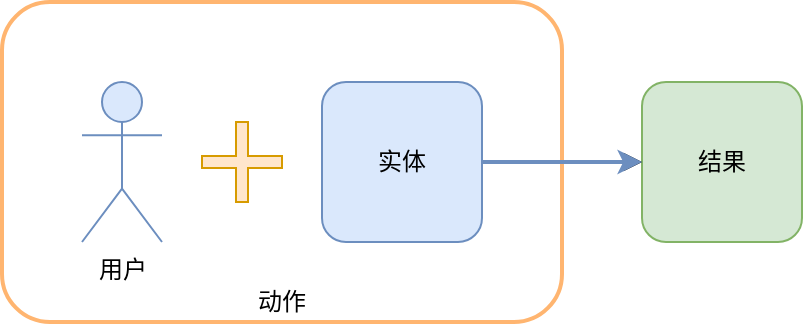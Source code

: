<mxfile version="13.7.3" type="device"><diagram id="8zBXiYvkh9MVPiRycsXR" name="第 1 页"><mxGraphModel dx="1086" dy="806" grid="1" gridSize="10" guides="1" tooltips="1" connect="1" arrows="1" fold="1" page="1" pageScale="1" pageWidth="827" pageHeight="1169" math="0" shadow="0"><root><mxCell id="0"/><mxCell id="1" parent="0"/><mxCell id="Dux-hupSUOvspBRaVIhG-21" value="" style="group" vertex="1" connectable="0" parent="1"><mxGeometry x="130" y="200" width="400" height="160" as="geometry"/></mxCell><mxCell id="Dux-hupSUOvspBRaVIhG-8" value="" style="rounded=1;whiteSpace=wrap;html=1;strokeWidth=2;strokeColor=#FFB570;" vertex="1" parent="Dux-hupSUOvspBRaVIhG-21"><mxGeometry width="280" height="160" as="geometry"/></mxCell><mxCell id="Dux-hupSUOvspBRaVIhG-2" value="用户" style="shape=umlActor;verticalLabelPosition=bottom;verticalAlign=top;html=1;outlineConnect=0;fillColor=#dae8fc;strokeColor=#6c8ebf;" vertex="1" parent="Dux-hupSUOvspBRaVIhG-21"><mxGeometry x="40" y="40" width="40" height="80" as="geometry"/></mxCell><mxCell id="Dux-hupSUOvspBRaVIhG-3" value="实体" style="rounded=1;whiteSpace=wrap;html=1;fillColor=#dae8fc;strokeColor=#6c8ebf;" vertex="1" parent="Dux-hupSUOvspBRaVIhG-21"><mxGeometry x="160" y="40" width="80" height="80" as="geometry"/></mxCell><mxCell id="Dux-hupSUOvspBRaVIhG-6" value="结果" style="rounded=1;whiteSpace=wrap;html=1;fillColor=#d5e8d4;strokeColor=#82b366;" vertex="1" parent="Dux-hupSUOvspBRaVIhG-21"><mxGeometry x="320" y="40" width="80" height="80" as="geometry"/></mxCell><mxCell id="Dux-hupSUOvspBRaVIhG-10" value="" style="edgeStyle=orthogonalEdgeStyle;rounded=0;orthogonalLoop=1;jettySize=auto;html=1;" edge="1" parent="Dux-hupSUOvspBRaVIhG-21" source="Dux-hupSUOvspBRaVIhG-8" target="Dux-hupSUOvspBRaVIhG-6"><mxGeometry relative="1" as="geometry"/></mxCell><mxCell id="Dux-hupSUOvspBRaVIhG-7" style="edgeStyle=orthogonalEdgeStyle;rounded=0;orthogonalLoop=1;jettySize=auto;html=1;entryX=0;entryY=0.5;entryDx=0;entryDy=0;strokeWidth=2;fillColor=#dae8fc;strokeColor=#6c8ebf;" edge="1" parent="Dux-hupSUOvspBRaVIhG-21" source="Dux-hupSUOvspBRaVIhG-3" target="Dux-hupSUOvspBRaVIhG-6"><mxGeometry relative="1" as="geometry"/></mxCell><mxCell id="Dux-hupSUOvspBRaVIhG-9" value="动作" style="text;html=1;strokeColor=none;fillColor=none;align=center;verticalAlign=middle;whiteSpace=wrap;rounded=0;" vertex="1" parent="Dux-hupSUOvspBRaVIhG-21"><mxGeometry x="120" y="140" width="40" height="20" as="geometry"/></mxCell><mxCell id="Dux-hupSUOvspBRaVIhG-20" value="" style="shape=cross;whiteSpace=wrap;html=1;fillColor=#ffe6cc;size=0.15;strokeColor=#d79b00;" vertex="1" parent="Dux-hupSUOvspBRaVIhG-21"><mxGeometry x="100" y="60" width="40" height="40" as="geometry"/></mxCell></root></mxGraphModel></diagram></mxfile>